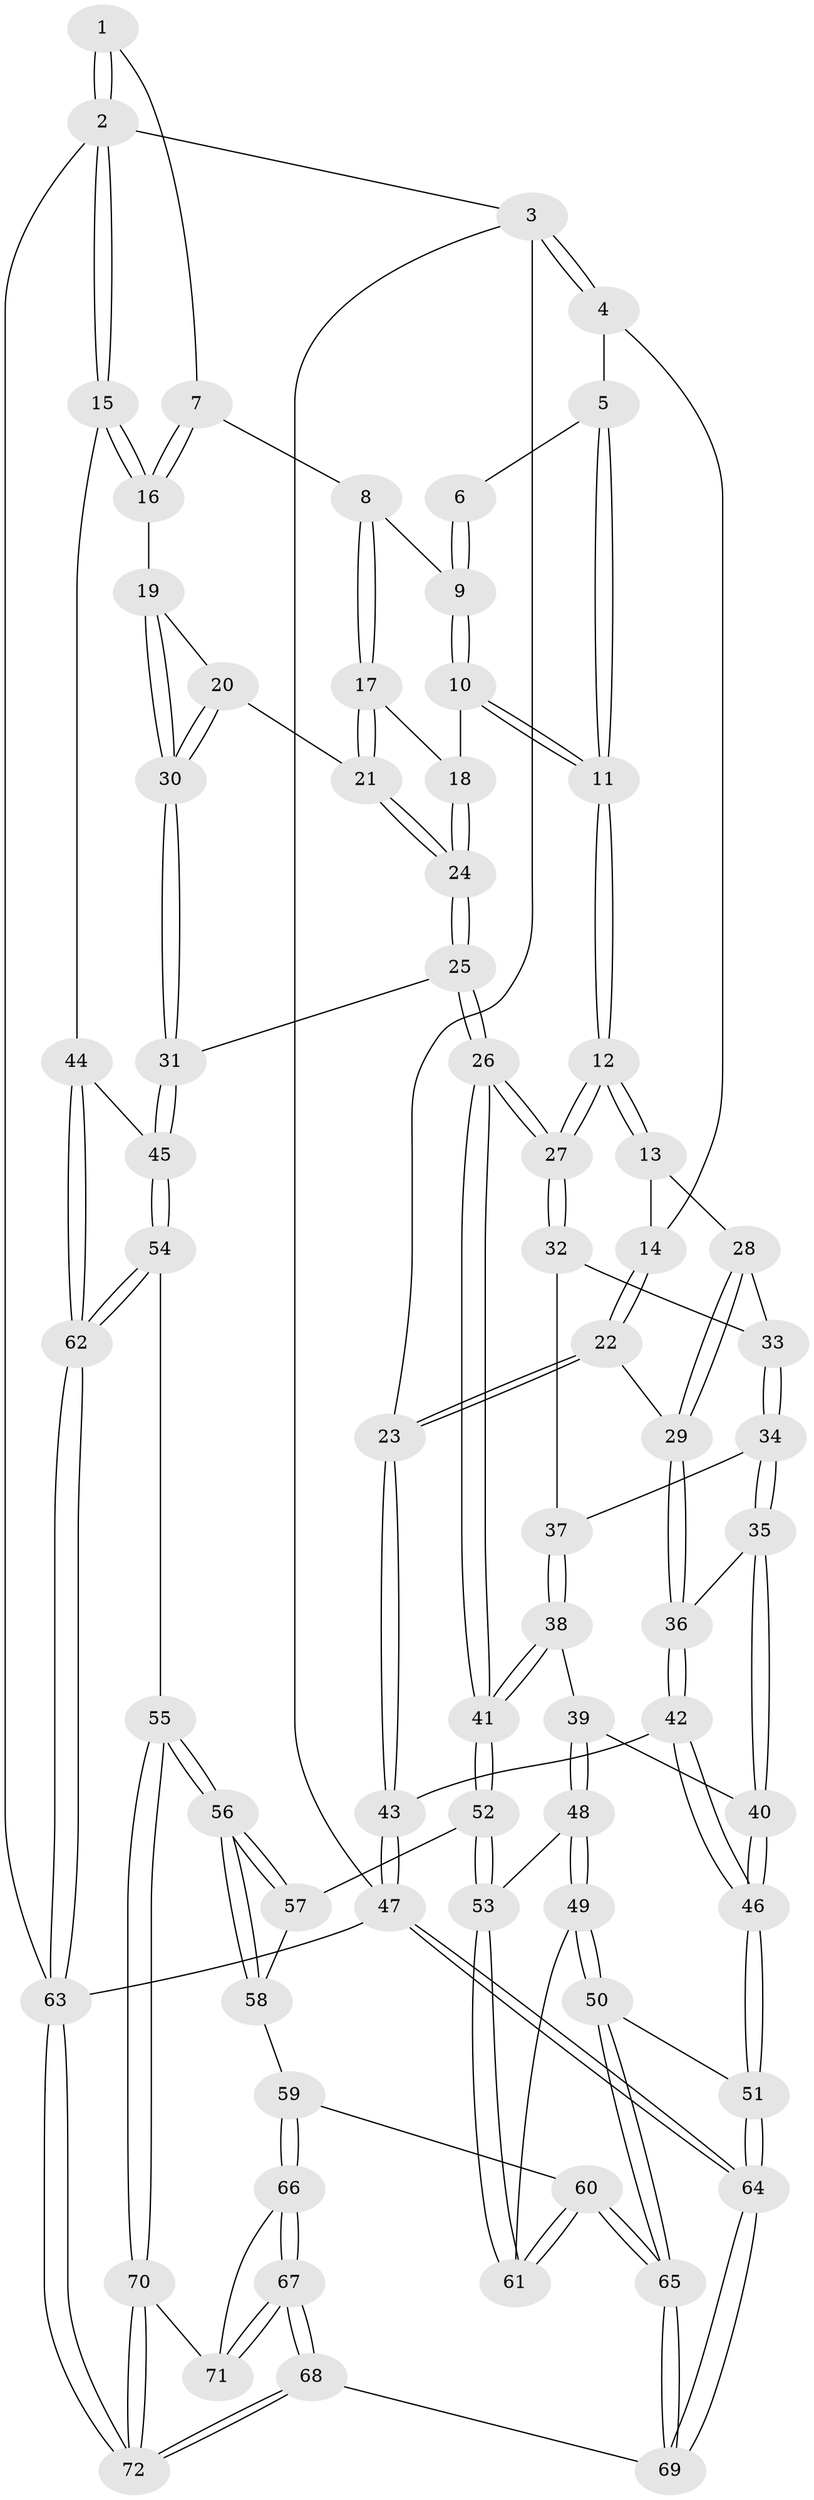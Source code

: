 // coarse degree distribution, {4: 0.5121951219512195, 6: 0.0975609756097561, 5: 0.21951219512195122, 3: 0.17073170731707318}
// Generated by graph-tools (version 1.1) at 2025/52/02/27/25 19:52:39]
// undirected, 72 vertices, 177 edges
graph export_dot {
graph [start="1"]
  node [color=gray90,style=filled];
  1 [pos="+0.9386679950130882+0"];
  2 [pos="+1+0"];
  3 [pos="+0+0"];
  4 [pos="+0.2293770829958266+0"];
  5 [pos="+0.37052824565804765+0"];
  6 [pos="+0.6373887691459598+0"];
  7 [pos="+0.876383837479932+0.1451757053505016"];
  8 [pos="+0.8669057773012435+0.14649737808763408"];
  9 [pos="+0.7682186446951353+0.11255983057254078"];
  10 [pos="+0.6332958811718506+0.21739657245946475"];
  11 [pos="+0.6156510619968937+0.22189373109697333"];
  12 [pos="+0.5289219079034132+0.3690091644383668"];
  13 [pos="+0.3416178137879368+0.2501739463851057"];
  14 [pos="+0.25453460844318937+0.06238201171433435"];
  15 [pos="+1+0.22672841522013398"];
  16 [pos="+1+0.22751775186255313"];
  17 [pos="+0.8334060440680338+0.2277881392183041"];
  18 [pos="+0.7410193392250422+0.29004079737310434"];
  19 [pos="+1+0.30210710601881"];
  20 [pos="+0.8750202116392135+0.34664892256072816"];
  21 [pos="+0.8369632571705173+0.3222813877643018"];
  22 [pos="+0.0832492554706984+0.37957840125465114"];
  23 [pos="+0+0.39530158540845783"];
  24 [pos="+0.7618176080614251+0.35188013410445446"];
  25 [pos="+0.6997688372745644+0.5081916206669169"];
  26 [pos="+0.5843507330526682+0.5146706876096124"];
  27 [pos="+0.5402422591188912+0.419197610259936"];
  28 [pos="+0.3071165877824291+0.31491139185175665"];
  29 [pos="+0.14937477954837852+0.42463772098816427"];
  30 [pos="+0.8298749103226454+0.5137922596437245"];
  31 [pos="+0.8126442630018591+0.5448406631097548"];
  32 [pos="+0.4214319977364603+0.43369420570627554"];
  33 [pos="+0.3090835335551652+0.41964068634438867"];
  34 [pos="+0.2877297806022443+0.4616795960717907"];
  35 [pos="+0.19879402042928151+0.4900873486342223"];
  36 [pos="+0.18836561335595822+0.4893583418334681"];
  37 [pos="+0.31853551278555137+0.4809883914761009"];
  38 [pos="+0.3851614631317495+0.5788098996291501"];
  39 [pos="+0.3501832046562863+0.6064633267729703"];
  40 [pos="+0.3422907612380698+0.6075439946365434"];
  41 [pos="+0.5805086698877322+0.5212033819940627"];
  42 [pos="+0.11745296499951123+0.6691909195873226"];
  43 [pos="+0+0.6150027440527587"];
  44 [pos="+1+0.533854768068061"];
  45 [pos="+0.8271492489240115+0.5583311372538121"];
  46 [pos="+0.1655007536677945+0.7212211550403579"];
  47 [pos="+0+1"];
  48 [pos="+0.37410644163054657+0.6904721158559962"];
  49 [pos="+0.37919999516565406+0.7538459114459966"];
  50 [pos="+0.229804818443239+0.8335087150260656"];
  51 [pos="+0.19908118729145807+0.8284523138830184"];
  52 [pos="+0.5777996629602064+0.5678391737492504"];
  53 [pos="+0.5303829546135799+0.6659577017274655"];
  54 [pos="+0.8510708137702359+0.7274407694807872"];
  55 [pos="+0.8087810647168027+0.8163697689345341"];
  56 [pos="+0.7846382419256036+0.8065031149326183"];
  57 [pos="+0.6285030716848983+0.6672674748762157"];
  58 [pos="+0.6273413360602028+0.7996965441968165"];
  59 [pos="+0.5663399498150785+0.8452401519026678"];
  60 [pos="+0.5042890416933593+0.8230329161914434"];
  61 [pos="+0.48804155019453066+0.7777585491686558"];
  62 [pos="+1+0.7389005020167957"];
  63 [pos="+1+1"];
  64 [pos="+0+1"];
  65 [pos="+0.40359654988465343+0.9575759477002246"];
  66 [pos="+0.5940252228144886+0.8867520492954987"];
  67 [pos="+0.591505192051619+1"];
  68 [pos="+0.5818250356596635+1"];
  69 [pos="+0.46722406847824244+1"];
  70 [pos="+0.8115283471729616+0.8369312511862098"];
  71 [pos="+0.7299228790560657+0.8901012930249601"];
  72 [pos="+1+1"];
  1 -- 2;
  1 -- 2;
  1 -- 7;
  2 -- 3;
  2 -- 15;
  2 -- 15;
  2 -- 63;
  3 -- 4;
  3 -- 4;
  3 -- 23;
  3 -- 47;
  4 -- 5;
  4 -- 14;
  5 -- 6;
  5 -- 11;
  5 -- 11;
  6 -- 9;
  6 -- 9;
  7 -- 8;
  7 -- 16;
  7 -- 16;
  8 -- 9;
  8 -- 17;
  8 -- 17;
  9 -- 10;
  9 -- 10;
  10 -- 11;
  10 -- 11;
  10 -- 18;
  11 -- 12;
  11 -- 12;
  12 -- 13;
  12 -- 13;
  12 -- 27;
  12 -- 27;
  13 -- 14;
  13 -- 28;
  14 -- 22;
  14 -- 22;
  15 -- 16;
  15 -- 16;
  15 -- 44;
  16 -- 19;
  17 -- 18;
  17 -- 21;
  17 -- 21;
  18 -- 24;
  18 -- 24;
  19 -- 20;
  19 -- 30;
  19 -- 30;
  20 -- 21;
  20 -- 30;
  20 -- 30;
  21 -- 24;
  21 -- 24;
  22 -- 23;
  22 -- 23;
  22 -- 29;
  23 -- 43;
  23 -- 43;
  24 -- 25;
  24 -- 25;
  25 -- 26;
  25 -- 26;
  25 -- 31;
  26 -- 27;
  26 -- 27;
  26 -- 41;
  26 -- 41;
  27 -- 32;
  27 -- 32;
  28 -- 29;
  28 -- 29;
  28 -- 33;
  29 -- 36;
  29 -- 36;
  30 -- 31;
  30 -- 31;
  31 -- 45;
  31 -- 45;
  32 -- 33;
  32 -- 37;
  33 -- 34;
  33 -- 34;
  34 -- 35;
  34 -- 35;
  34 -- 37;
  35 -- 36;
  35 -- 40;
  35 -- 40;
  36 -- 42;
  36 -- 42;
  37 -- 38;
  37 -- 38;
  38 -- 39;
  38 -- 41;
  38 -- 41;
  39 -- 40;
  39 -- 48;
  39 -- 48;
  40 -- 46;
  40 -- 46;
  41 -- 52;
  41 -- 52;
  42 -- 43;
  42 -- 46;
  42 -- 46;
  43 -- 47;
  43 -- 47;
  44 -- 45;
  44 -- 62;
  44 -- 62;
  45 -- 54;
  45 -- 54;
  46 -- 51;
  46 -- 51;
  47 -- 64;
  47 -- 64;
  47 -- 63;
  48 -- 49;
  48 -- 49;
  48 -- 53;
  49 -- 50;
  49 -- 50;
  49 -- 61;
  50 -- 51;
  50 -- 65;
  50 -- 65;
  51 -- 64;
  51 -- 64;
  52 -- 53;
  52 -- 53;
  52 -- 57;
  53 -- 61;
  53 -- 61;
  54 -- 55;
  54 -- 62;
  54 -- 62;
  55 -- 56;
  55 -- 56;
  55 -- 70;
  55 -- 70;
  56 -- 57;
  56 -- 57;
  56 -- 58;
  56 -- 58;
  57 -- 58;
  58 -- 59;
  59 -- 60;
  59 -- 66;
  59 -- 66;
  60 -- 61;
  60 -- 61;
  60 -- 65;
  60 -- 65;
  62 -- 63;
  62 -- 63;
  63 -- 72;
  63 -- 72;
  64 -- 69;
  64 -- 69;
  65 -- 69;
  65 -- 69;
  66 -- 67;
  66 -- 67;
  66 -- 71;
  67 -- 68;
  67 -- 68;
  67 -- 71;
  67 -- 71;
  68 -- 69;
  68 -- 72;
  68 -- 72;
  70 -- 71;
  70 -- 72;
  70 -- 72;
}
